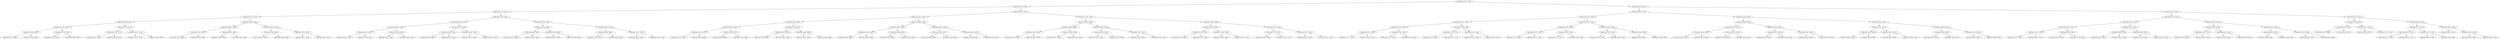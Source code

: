 digraph G{
1070653379 [label="Node{data=[7316, 7316]}"]
1070653379 -> 1035214210
1035214210 [label="Node{data=[4274, 4274]}"]
1035214210 -> 621212337
621212337 [label="Node{data=[4105, 4105]}"]
621212337 -> 1463516561
1463516561 [label="Node{data=[2877, 2877]}"]
1463516561 -> 1848417906
1848417906 [label="Node{data=[2869, 2869]}"]
1848417906 -> 1944700472
1944700472 [label="Node{data=[2307, 2307]}"]
1944700472 -> 1642606990
1642606990 [label="Node{data=[2295, 2295]}"]
1642606990 -> 1840455639
1840455639 [label="Node{data=[1043, 1043]}"]
1642606990 -> 1734791965
1734791965 [label="Node{data=[2302, 2302]}"]
1944700472 -> 1510150607
1510150607 [label="Node{data=[2738, 2738]}"]
1510150607 -> 2051489600
2051489600 [label="Node{data=[2323, 2323]}"]
1510150607 -> 260037240
260037240 [label="Node{data=[2868, 2868]}"]
1848417906 -> 1582309041
1582309041 [label="Node{data=[2873, 2873]}"]
1582309041 -> 480240093
480240093 [label="Node{data=[2871, 2871]}"]
480240093 -> 1600221233
1600221233 [label="Node{data=[2870, 2870]}"]
480240093 -> 775740863
775740863 [label="Node{data=[2872, 2872]}"]
1582309041 -> 1892150111
1892150111 [label="Node{data=[2875, 2875]}"]
1892150111 -> 322272659
322272659 [label="Node{data=[2874, 2874]}"]
1892150111 -> 1191274300
1191274300 [label="Node{data=[2876, 2876]}"]
1463516561 -> 253266758
253266758 [label="Node{data=[2889, 2889]}"]
253266758 -> 1086981353
1086981353 [label="Node{data=[2881, 2881]}"]
1086981353 -> 2024484998
2024484998 [label="Node{data=[2879, 2879]}"]
2024484998 -> 878678056
878678056 [label="Node{data=[2878, 2878]}"]
2024484998 -> 2144759646
2144759646 [label="Node{data=[2880, 2880]}"]
1086981353 -> 1865142529
1865142529 [label="Node{data=[2883, 2883]}"]
1865142529 -> 1319494498
1319494498 [label="Node{data=[2882, 2882]}"]
1865142529 -> 112452686
112452686 [label="Node{data=[2884, 2884]}"]
253266758 -> 1247004505
1247004505 [label="Node{data=[4070, 4070]}"]
1247004505 -> 2067899595
2067899595 [label="Node{data=[4036, 4036]}"]
2067899595 -> 446621234
446621234 [label="Node{data=[3957, 3957]}"]
2067899595 -> 51830971
51830971 [label="Node{data=[4069, 4069]}"]
1247004505 -> 1462470287
1462470287 [label="Node{data=[4072, 4072]}"]
1462470287 -> 557455197
557455197 [label="Node{data=[4071, 4071]}"]
1462470287 -> 1282984510
1282984510 [label="Node{data=[4073, 4073]}"]
621212337 -> 2027943986
2027943986 [label="Node{data=[4258, 4258]}"]
2027943986 -> 1942689368
1942689368 [label="Node{data=[4250, 4250]}"]
1942689368 -> 45770627
45770627 [label="Node{data=[4182, 4182]}"]
45770627 -> 144270544
144270544 [label="Node{data=[4137, 4137]}"]
144270544 -> 251659161
251659161 [label="Node{data=[4120, 4120]}"]
144270544 -> 609398263
609398263 [label="Node{data=[4179, 4179]}"]
45770627 -> 1971671169
1971671169 [label="Node{data=[4248, 4248]}"]
1971671169 -> 913900805
913900805 [label="Node{data=[4232, 4232]}"]
1971671169 -> 963302552
963302552 [label="Node{data=[4249, 4249]}"]
1942689368 -> 149355351
149355351 [label="Node{data=[4254, 4254]}"]
149355351 -> 1471722386
1471722386 [label="Node{data=[4252, 4252]}"]
1471722386 -> 689427789
689427789 [label="Node{data=[4251, 4251]}"]
1471722386 -> 1186335459
1186335459 [label="Node{data=[4253, 4253]}"]
149355351 -> 2033548577
2033548577 [label="Node{data=[4256, 4256]}"]
2033548577 -> 1795384758
1795384758 [label="Node{data=[4255, 4255]}"]
2033548577 -> 2083092518
2083092518 [label="Node{data=[4257, 4257]}"]
2027943986 -> 171869266
171869266 [label="Node{data=[4266, 4266]}"]
171869266 -> 1487944769
1487944769 [label="Node{data=[4262, 4262]}"]
1487944769 -> 678353972
678353972 [label="Node{data=[4260, 4260]}"]
678353972 -> 531724631
531724631 [label="Node{data=[4259, 4259]}"]
678353972 -> 1641247463
1641247463 [label="Node{data=[4261, 4261]}"]
1487944769 -> 953686184
953686184 [label="Node{data=[4264, 4264]}"]
953686184 -> 1711926523
1711926523 [label="Node{data=[4263, 4263]}"]
953686184 -> 1927699116
1927699116 [label="Node{data=[4265, 4265]}"]
171869266 -> 140003933
140003933 [label="Node{data=[4270, 4270]}"]
140003933 -> 1891438246
1891438246 [label="Node{data=[4268, 4268]}"]
1891438246 -> 1509575294
1509575294 [label="Node{data=[4267, 4267]}"]
1891438246 -> 420042967
420042967 [label="Node{data=[4269, 4269]}"]
140003933 -> 1405743881
1405743881 [label="Node{data=[4272, 4272]}"]
1405743881 -> 1259937768
1259937768 [label="Node{data=[4271, 4271]}"]
1405743881 -> 1086002511
1086002511 [label="Node{data=[4273, 4273]}"]
1035214210 -> 321331823
321331823 [label="Node{data=[6232, 6232]}"]
321331823 -> 267049657
267049657 [label="Node{data=[4647, 4647]}"]
267049657 -> 202334963
202334963 [label="Node{data=[4639, 4639]}"]
202334963 -> 335945552
335945552 [label="Node{data=[4635, 4635]}"]
335945552 -> 1050178533
1050178533 [label="Node{data=[4276, 4276]}"]
1050178533 -> 1744718237
1744718237 [label="Node{data=[4275, 4275]}"]
1050178533 -> 277985131
277985131 [label="Node{data=[4564, 4564]}"]
335945552 -> 877250230
877250230 [label="Node{data=[4637, 4637]}"]
877250230 -> 1228115073
1228115073 [label="Node{data=[4636, 4636]}"]
877250230 -> 1553237659
1553237659 [label="Node{data=[4638, 4638]}"]
202334963 -> 1101224077
1101224077 [label="Node{data=[4643, 4643]}"]
1101224077 -> 992299641
992299641 [label="Node{data=[4641, 4641]}"]
992299641 -> 1848090136
1848090136 [label="Node{data=[4640, 4640]}"]
992299641 -> 385838361
385838361 [label="Node{data=[4642, 4642]}"]
1101224077 -> 1296251003
1296251003 [label="Node{data=[4645, 4645]}"]
1296251003 -> 1545917736
1545917736 [label="Node{data=[4644, 4644]}"]
1296251003 -> 245450730
245450730 [label="Node{data=[4646, 4646]}"]
267049657 -> 1675322498
1675322498 [label="Node{data=[4655, 4655]}"]
1675322498 -> 932120674
932120674 [label="Node{data=[4651, 4651]}"]
932120674 -> 1308100142
1308100142 [label="Node{data=[4649, 4649]}"]
1308100142 -> 1239582316
1239582316 [label="Node{data=[4648, 4648]}"]
1308100142 -> 1906644134
1906644134 [label="Node{data=[4650, 4650]}"]
932120674 -> 1051119336
1051119336 [label="Node{data=[4653, 4653]}"]
1051119336 -> 870475364
870475364 [label="Node{data=[4652, 4652]}"]
1051119336 -> 1861113746
1861113746 [label="Node{data=[4654, 4654]}"]
1675322498 -> 934768333
934768333 [label="Node{data=[4746, 4746]}"]
934768333 -> 1072572253
1072572253 [label="Node{data=[4657, 4657]}"]
1072572253 -> 522172290
522172290 [label="Node{data=[4656, 4656]}"]
1072572253 -> 64037172
64037172 [label="Node{data=[4658, 4658]}"]
934768333 -> 253556357
253556357 [label="Node{data=[6230, 6230]}"]
253556357 -> 1099365620
1099365620 [label="Node{data=[6229, 6229]}"]
253556357 -> 600301793
600301793 [label="Node{data=[6231, 6231]}"]
321331823 -> 689290540
689290540 [label="Node{data=[7299, 7299]}"]
689290540 -> 1104531029
1104531029 [label="Node{data=[6240, 6240]}"]
1104531029 -> 927136711
927136711 [label="Node{data=[6236, 6236]}"]
927136711 -> 731825446
731825446 [label="Node{data=[6234, 6234]}"]
731825446 -> 803664292
803664292 [label="Node{data=[6233, 6233]}"]
731825446 -> 1085158763
1085158763 [label="Node{data=[6235, 6235]}"]
927136711 -> 1620210298
1620210298 [label="Node{data=[6238, 6238]}"]
1620210298 -> 1031290043
1031290043 [label="Node{data=[6237, 6237]}"]
1620210298 -> 621511009
621511009 [label="Node{data=[6239, 6239]}"]
1104531029 -> 348122566
348122566 [label="Node{data=[6834, 6834]}"]
348122566 -> 1733123209
1733123209 [label="Node{data=[6242, 6242]}"]
1733123209 -> 455878975
455878975 [label="Node{data=[6241, 6241]}"]
1733123209 -> 1649783730
1649783730 [label="Node{data=[6243, 6243]}"]
348122566 -> 166700003
166700003 [label="Node{data=[7102, 7102]}"]
166700003 -> 72027971
72027971 [label="Node{data=[7040, 7040]}"]
166700003 -> 2127866660
2127866660 [label="Node{data=[7139, 7139]}"]
689290540 -> 827543407
827543407 [label="Node{data=[7308, 7308]}"]
827543407 -> 1163330077
1163330077 [label="Node{data=[7304, 7304]}"]
1163330077 -> 431635683
431635683 [label="Node{data=[7302, 7302]}"]
431635683 -> 1122777467
1122777467 [label="Node{data=[7301, 7301]}"]
431635683 -> 1768898174
1768898174 [label="Node{data=[7303, 7303]}"]
1163330077 -> 341155492
341155492 [label="Node{data=[7306, 7306]}"]
341155492 -> 1556145641
1556145641 [label="Node{data=[7305, 7305]}"]
341155492 -> 2135177451
2135177451 [label="Node{data=[7307, 7307]}"]
827543407 -> 1875404211
1875404211 [label="Node{data=[7312, 7312]}"]
1875404211 -> 1473279568
1473279568 [label="Node{data=[7310, 7310]}"]
1473279568 -> 216280814
216280814 [label="Node{data=[7309, 7309]}"]
1473279568 -> 1379519737
1379519737 [label="Node{data=[7311, 7311]}"]
1875404211 -> 2129714928
2129714928 [label="Node{data=[7314, 7314]}"]
2129714928 -> 717637000
717637000 [label="Node{data=[7313, 7313]}"]
2129714928 -> 125341024
125341024 [label="Node{data=[7315, 7315]}"]
1070653379 -> 465229682
465229682 [label="Node{data=[8729, 8729]}"]
465229682 -> 1665506731
1665506731 [label="Node{data=[8027, 8027]}"]
1665506731 -> 2075622990
2075622990 [label="Node{data=[7332, 7332]}"]
2075622990 -> 946335701
946335701 [label="Node{data=[7324, 7324]}"]
946335701 -> 1965801196
1965801196 [label="Node{data=[7320, 7320]}"]
1965801196 -> 986500391
986500391 [label="Node{data=[7318, 7318]}"]
986500391 -> 2051641662
2051641662 [label="Node{data=[7317, 7317]}"]
986500391 -> 2111291621
2111291621 [label="Node{data=[7319, 7319]}"]
1965801196 -> 1436802413
1436802413 [label="Node{data=[7322, 7322]}"]
1436802413 -> 165316363
165316363 [label="Node{data=[7321, 7321]}"]
1436802413 -> 1059862383
1059862383 [label="Node{data=[7323, 7323]}"]
946335701 -> 2092898439
2092898439 [label="Node{data=[7328, 7328]}"]
2092898439 -> 935131848
935131848 [label="Node{data=[7326, 7326]}"]
935131848 -> 1778635243
1778635243 [label="Node{data=[7325, 7325]}"]
935131848 -> 877270155
877270155 [label="Node{data=[7327, 7327]}"]
2092898439 -> 808798629
808798629 [label="Node{data=[7330, 7330]}"]
808798629 -> 1611636689
1611636689 [label="Node{data=[7329, 7329]}"]
808798629 -> 343381682
343381682 [label="Node{data=[7331, 7331]}"]
2075622990 -> 1895638779
1895638779 [label="Node{data=[7340, 7340]}"]
1895638779 -> 1780424992
1780424992 [label="Node{data=[7336, 7336]}"]
1780424992 -> 1995623077
1995623077 [label="Node{data=[7334, 7334]}"]
1995623077 -> 1578631375
1578631375 [label="Node{data=[7333, 7333]}"]
1995623077 -> 1204502281
1204502281 [label="Node{data=[7335, 7335]}"]
1780424992 -> 1414398193
1414398193 [label="Node{data=[7338, 7338]}"]
1414398193 -> 873029439
873029439 [label="Node{data=[7337, 7337]}"]
1414398193 -> 713637641
713637641 [label="Node{data=[7339, 7339]}"]
1895638779 -> 883191334
883191334 [label="Node{data=[7954, 7954]}"]
883191334 -> 273267147
273267147 [label="Node{data=[7801, 7801]}"]
273267147 -> 1858595930
1858595930 [label="Node{data=[7341, 7341]}"]
273267147 -> 223733756
223733756 [label="Node{data=[7901, 7901]}"]
883191334 -> 437746990
437746990 [label="Node{data=[7983, 7983]}"]
437746990 -> 1204623430
1204623430 [label="Node{data=[7965, 7965]}"]
437746990 -> 372869593
372869593 [label="Node{data=[7998, 7998]}"]
1665506731 -> 879879909
879879909 [label="Node{data=[8233, 8233]}"]
879879909 -> 355341128
355341128 [label="Node{data=[8225, 8225]}"]
355341128 -> 974005891
974005891 [label="Node{data=[8221, 8221]}"]
974005891 -> 1621296986
1621296986 [label="Node{data=[8219, 8219]}"]
1621296986 -> 1532920677
1532920677 [label="Node{data=[8201, 8201]}"]
1621296986 -> 1041202965
1041202965 [label="Node{data=[8220, 8220]}"]
974005891 -> 1979612265
1979612265 [label="Node{data=[8223, 8223]}"]
1979612265 -> 220146779
220146779 [label="Node{data=[8222, 8222]}"]
1979612265 -> 578147126
578147126 [label="Node{data=[8224, 8224]}"]
355341128 -> 1741154234
1741154234 [label="Node{data=[8229, 8229]}"]
1741154234 -> 1641861663
1641861663 [label="Node{data=[8227, 8227]}"]
1641861663 -> 366299019
366299019 [label="Node{data=[8226, 8226]}"]
1641861663 -> 422959716
422959716 [label="Node{data=[8228, 8228]}"]
1741154234 -> 1092027599
1092027599 [label="Node{data=[8231, 8231]}"]
1092027599 -> 1180461784
1180461784 [label="Node{data=[8230, 8230]}"]
1092027599 -> 2039125127
2039125127 [label="Node{data=[8232, 8232]}"]
879879909 -> 1314621224
1314621224 [label="Node{data=[8344, 8344]}"]
1314621224 -> 932430672
932430672 [label="Node{data=[8237, 8237]}"]
932430672 -> 305952208
305952208 [label="Node{data=[8235, 8235]}"]
305952208 -> 1061156284
1061156284 [label="Node{data=[8234, 8234]}"]
305952208 -> 768563124
768563124 [label="Node{data=[8236, 8236]}"]
932430672 -> 74418206
74418206 [label="Node{data=[8317, 8317]}"]
74418206 -> 1963786166
1963786166 [label="Node{data=[8238, 8238]}"]
74418206 -> 895383230
895383230 [label="Node{data=[8343, 8343]}"]
1314621224 -> 1660675414
1660675414 [label="Node{data=[8348, 8348]}"]
1660675414 -> 439139951
439139951 [label="Node{data=[8346, 8346]}"]
439139951 -> 147788755
147788755 [label="Node{data=[8345, 8345]}"]
439139951 -> 1315074034
1315074034 [label="Node{data=[8347, 8347]}"]
1660675414 -> 1930359357
1930359357 [label="Node{data=[8350, 8350]}"]
1930359357 -> 204400117
204400117 [label="Node{data=[8349, 8349]}"]
1930359357 -> 2089758248
2089758248 [label="Node{data=[8693, 8693]}"]
465229682 -> 558875572
558875572 [label="Node{data=[9165, 9165]}"]
558875572 -> 634671802
634671802 [label="Node{data=[9131, 9131]}"]
634671802 -> 1580075704
1580075704 [label="Node{data=[8737, 8737]}"]
1580075704 -> 1540723003
1540723003 [label="Node{data=[8733, 8733]}"]
1540723003 -> 72919958
72919958 [label="Node{data=[8731, 8731]}"]
72919958 -> 52328485
52328485 [label="Node{data=[8730, 8730]}"]
72919958 -> 759945524
759945524 [label="Node{data=[8732, 8732]}"]
1540723003 -> 1524685295
1524685295 [label="Node{data=[8735, 8735]}"]
1524685295 -> 463850814
463850814 [label="Node{data=[8734, 8734]}"]
1524685295 -> 1795834175
1795834175 [label="Node{data=[8736, 8736]}"]
1580075704 -> 410760979
410760979 [label="Node{data=[8741, 8741]}"]
410760979 -> 1141385810
1141385810 [label="Node{data=[8739, 8739]}"]
1141385810 -> 1911669712
1911669712 [label="Node{data=[8738, 8738]}"]
1141385810 -> 1221289832
1221289832 [label="Node{data=[8740, 8740]}"]
410760979 -> 223187533
223187533 [label="Node{data=[8743, 8743]}"]
223187533 -> 143811340
143811340 [label="Node{data=[8742, 8742]}"]
223187533 -> 1996672653
1996672653 [label="Node{data=[8744, 8744]}"]
634671802 -> 1684084514
1684084514 [label="Node{data=[9157, 9157]}"]
1684084514 -> 90123801
90123801 [label="Node{data=[9153, 9153]}"]
90123801 -> 508471229
508471229 [label="Node{data=[9151, 9151]}"]
508471229 -> 2136564831
2136564831 [label="Node{data=[9150, 9150]}"]
508471229 -> 325952657
325952657 [label="Node{data=[9152, 9152]}"]
90123801 -> 1874751235
1874751235 [label="Node{data=[9155, 9155]}"]
1874751235 -> 69619206
69619206 [label="Node{data=[9154, 9154]}"]
1874751235 -> 812230977
812230977 [label="Node{data=[9156, 9156]}"]
1684084514 -> 1314835185
1314835185 [label="Node{data=[9161, 9161]}"]
1314835185 -> 1384411726
1384411726 [label="Node{data=[9159, 9159]}"]
1384411726 -> 1692684390
1692684390 [label="Node{data=[9158, 9158]}"]
1384411726 -> 431676954
431676954 [label="Node{data=[9160, 9160]}"]
1314835185 -> 554407582
554407582 [label="Node{data=[9163, 9163]}"]
554407582 -> 1349293811
1349293811 [label="Node{data=[9162, 9162]}"]
554407582 -> 374180856
374180856 [label="Node{data=[9164, 9164]}"]
558875572 -> 1506336037
1506336037 [label="Node{data=[9173, 9173]}"]
1506336037 -> 613027812
613027812 [label="Node{data=[9169, 9169]}"]
613027812 -> 283496072
283496072 [label="Node{data=[9167, 9167]}"]
283496072 -> 1779275047
1779275047 [label="Node{data=[9166, 9166]}"]
283496072 -> 1966300342
1966300342 [label="Node{data=[9168, 9168]}"]
613027812 -> 20093147
20093147 [label="Node{data=[9171, 9171]}"]
20093147 -> 1067288571
1067288571 [label="Node{data=[9170, 9170]}"]
20093147 -> 968853890
968853890 [label="Node{data=[9172, 9172]}"]
1506336037 -> 1443276015
1443276015 [label="Node{data=[9181, 9181]}"]
1443276015 -> 1130826420
1130826420 [label="Node{data=[9177, 9177]}"]
1130826420 -> 269942652
269942652 [label="Node{data=[9175, 9175]}"]
269942652 -> 1436583781
1436583781 [label="Node{data=[9174, 9174]}"]
269942652 -> 912416994
912416994 [label="Node{data=[9176, 9176]}"]
1130826420 -> 1294728752
1294728752 [label="Node{data=[9179, 9179]}"]
1294728752 -> 1793132022
1793132022 [label="Node{data=[9178, 9178]}"]
1294728752 -> 1001077856
1001077856 [label="Node{data=[9180, 9180]}"]
1443276015 -> 518733447
518733447 [label="Node{data=[9183, 9183]}"]
518733447 -> 203655444
203655444 [label="Node{data=[9182, 9182]}"]
518733447 -> 1854923731
1854923731 [label="Node{data=[9214, 9214]}"]
1854923731 -> 203786846
203786846 [label="Node{data=[9184, 9184]}"]
1854923731 -> 1274909275
1274909275 [label="Node{data=[9437, 9437]}"]
}